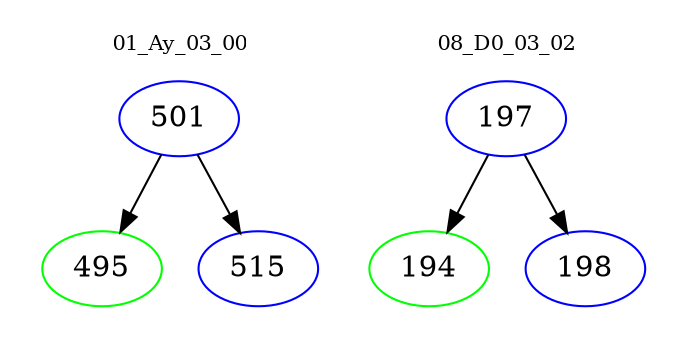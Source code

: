 digraph{
subgraph cluster_0 {
color = white
label = "01_Ay_03_00";
fontsize=10;
T0_501 [label="501", color="blue"]
T0_501 -> T0_495 [color="black"]
T0_495 [label="495", color="green"]
T0_501 -> T0_515 [color="black"]
T0_515 [label="515", color="blue"]
}
subgraph cluster_1 {
color = white
label = "08_D0_03_02";
fontsize=10;
T1_197 [label="197", color="blue"]
T1_197 -> T1_194 [color="black"]
T1_194 [label="194", color="green"]
T1_197 -> T1_198 [color="black"]
T1_198 [label="198", color="blue"]
}
}
